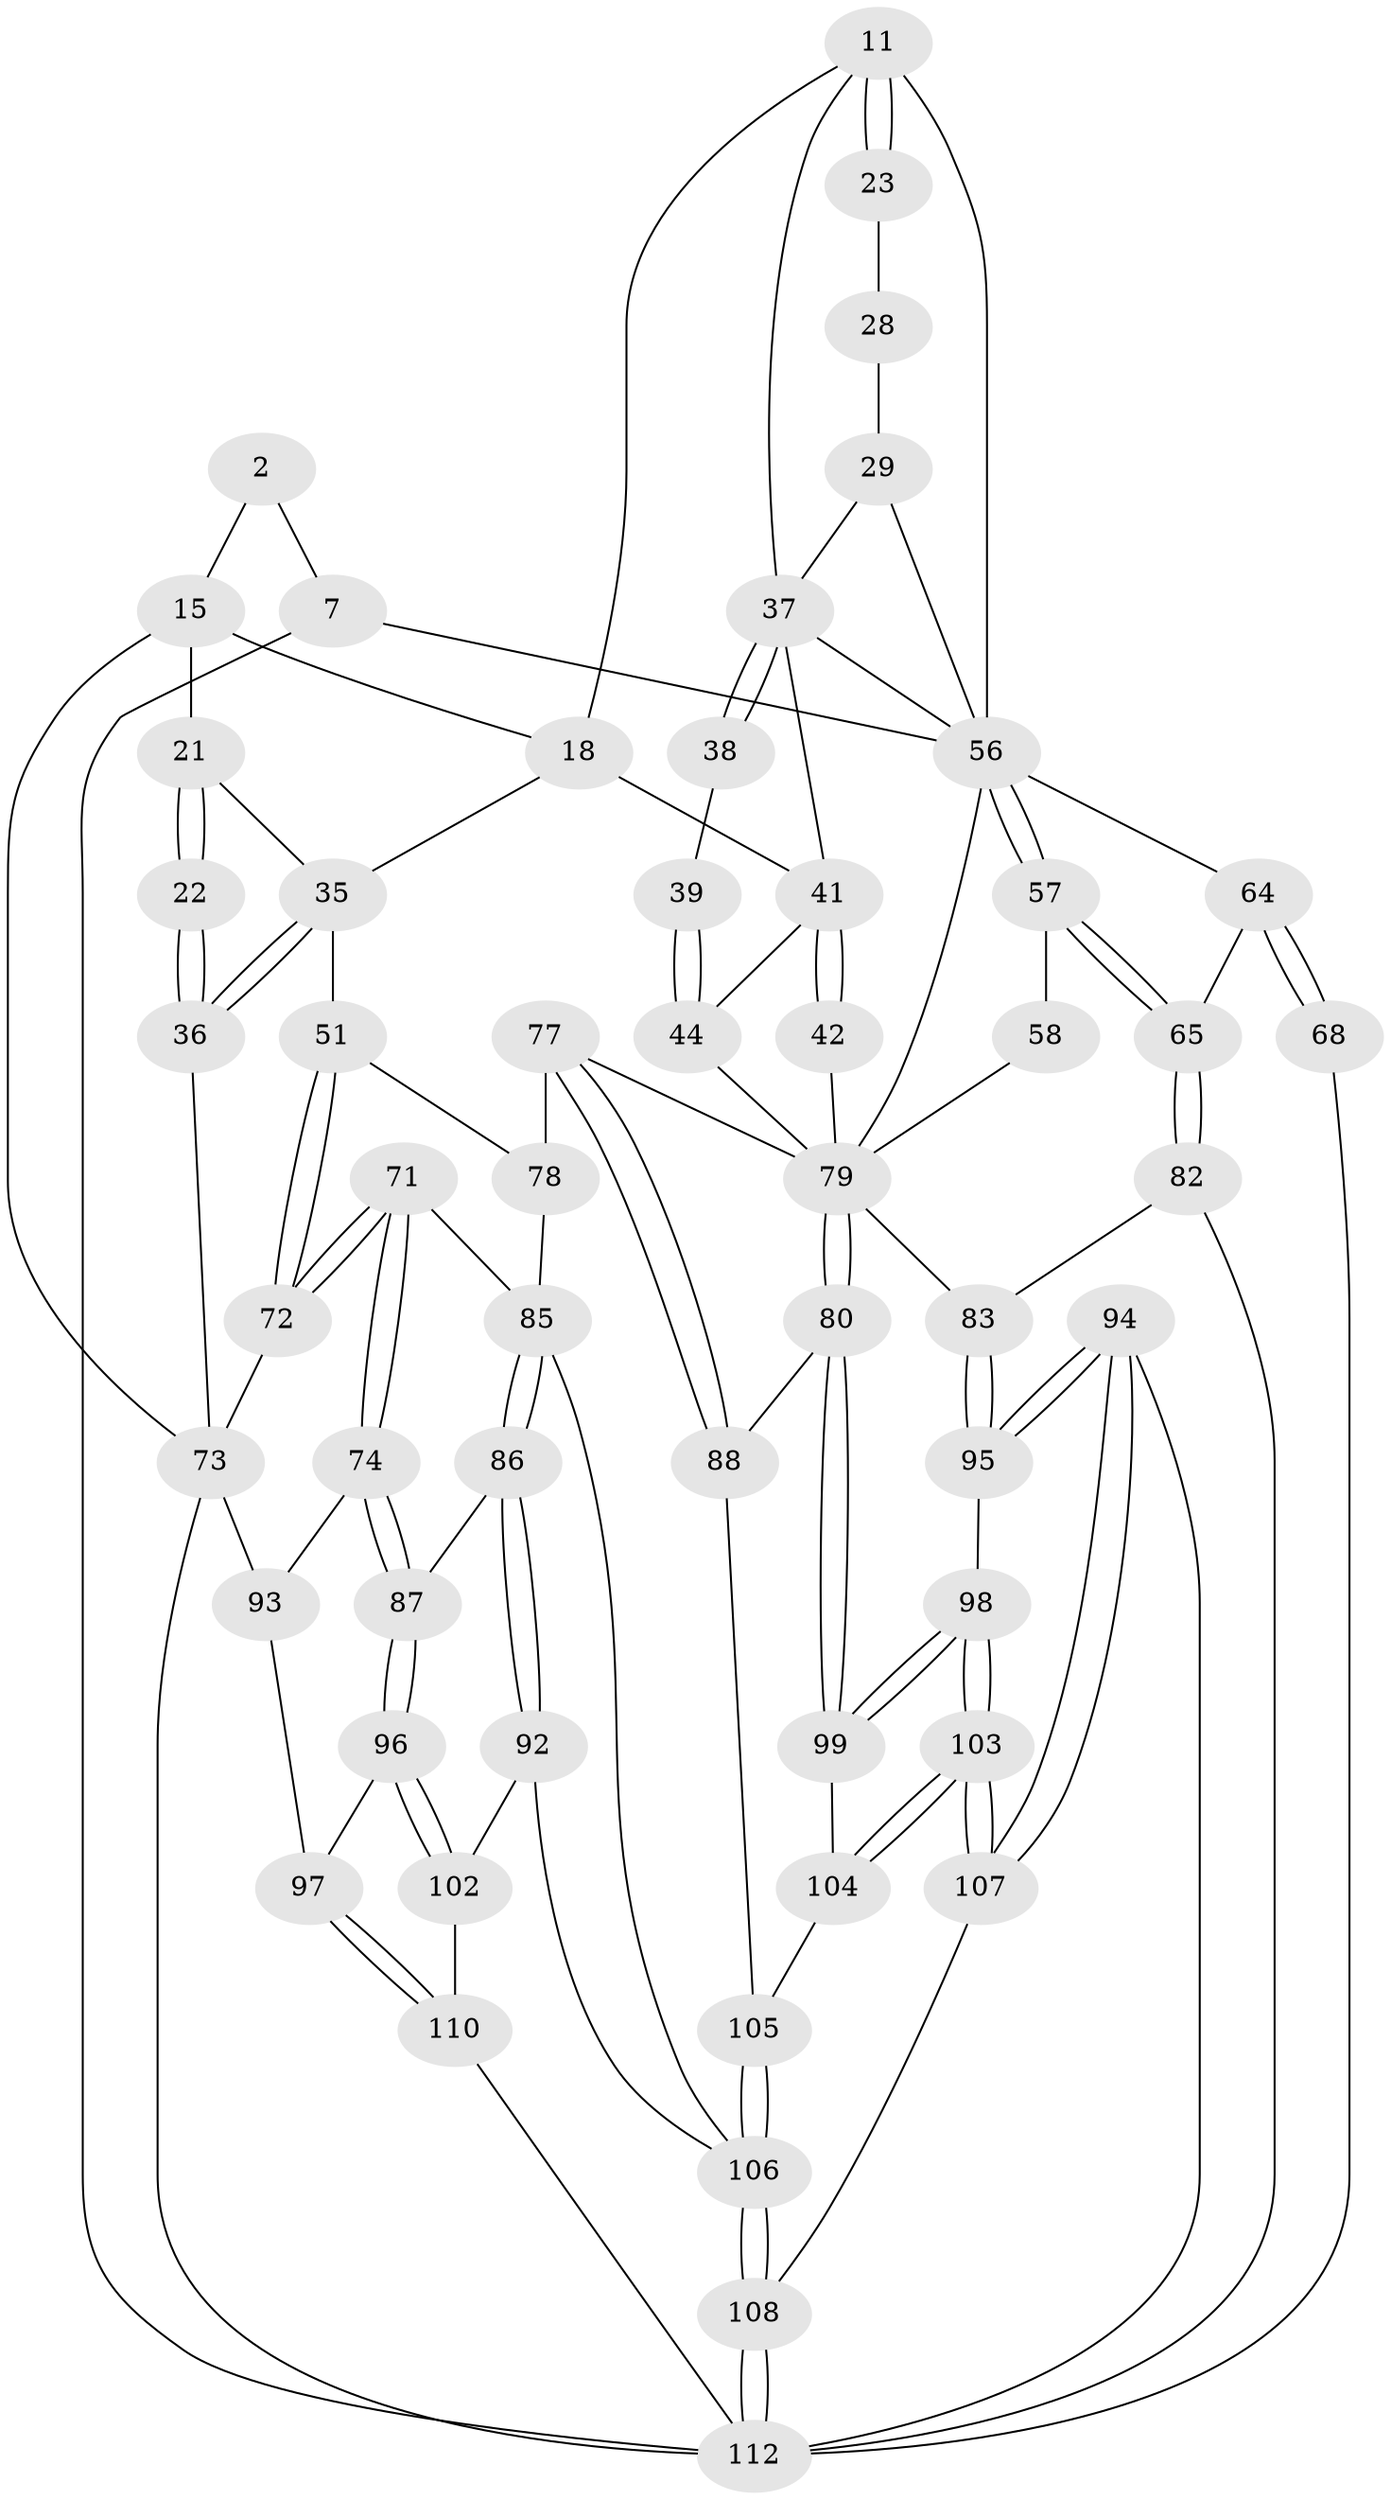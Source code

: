 // original degree distribution, {3: 0.03571428571428571, 5: 0.48214285714285715, 6: 0.24107142857142858, 4: 0.24107142857142858}
// Generated by graph-tools (version 1.1) at 2025/05/03/04/25 22:05:40]
// undirected, 56 vertices, 124 edges
graph export_dot {
graph [start="1"]
  node [color=gray90,style=filled];
  2 [pos="+0.45516696159457476+0",super="+1"];
  7 [pos="+1+0"];
  11 [pos="+0.8222038765112828+0.2347373945990591",super="+10+9"];
  15 [pos="+0+0.1965750549036286",super="+14"];
  18 [pos="+0.47686840692196925+0.22054756205472245",super="+4+6"];
  21 [pos="+0.2256633821090031+0.2240914418396843",super="+17+16"];
  22 [pos="+0+0.26650726225766413"];
  23 [pos="+0.8314997502501206+0.23594921977286923"];
  28 [pos="+0.8613012324841566+0.25706676661565814"];
  29 [pos="+0.9384275456604901+0.3953859546590848",super="+27"];
  35 [pos="+0.03459874608298975+0.395435459969716",super="+20"];
  36 [pos="+0+0.344048011446404"];
  37 [pos="+0.8833493921322045+0.4537298271672462",super="+30+31+32+12"];
  38 [pos="+0.824438633816323+0.4366298345394934"];
  39 [pos="+0.7920483328988899+0.4437413151009273"];
  41 [pos="+0.6904406308297267+0.37339870424688604",super="+34+25"];
  42 [pos="+0.6116864569020635+0.47535501850784684"];
  44 [pos="+0.7413388295383054+0.46594579584340723",super="+43+40"];
  51 [pos="+0.20402404129315957+0.5165763012239458",super="+50"];
  56 [pos="+0.9399997036615508+0.5798366260534431",super="+55"];
  57 [pos="+0.8844240789276379+0.631541617204739"];
  58 [pos="+0.8188143891851959+0.6139661084414548"];
  64 [pos="+0.9782766723975307+0.6538396047886202",super="+63"];
  65 [pos="+0.9097989906671919+0.7081772234422983"];
  68 [pos="+1+0.7582626033681682"];
  71 [pos="+0.21150445300030088+0.6543024291542275"];
  72 [pos="+0.1983205945384222+0.5638937662782174"];
  73 [pos="+0.11032457353645692+0.6232388402574632",super="+59+60"];
  74 [pos="+0.14796288815884337+0.7606796318744973"];
  77 [pos="+0.5012945514837458+0.714328054372789",super="+76"];
  78 [pos="+0.42104389493081085+0.6818211916097057",super="+69"];
  79 [pos="+0.7369390459814318+0.7463876929147675",super="+61+53"];
  80 [pos="+0.7201475595495775+0.7663139905933124"];
  82 [pos="+0.9090857606096991+0.7518009321750201"];
  83 [pos="+0.8683570537610779+0.773102748048618"];
  85 [pos="+0.33463848599875096+0.7700350505561412",super="+70+84"];
  86 [pos="+0.2422177321836313+0.8349922080061659"];
  87 [pos="+0.19752162762410402+0.8237959178833163"];
  88 [pos="+0.5129516914062839+0.7960176106915444",super="+81"];
  92 [pos="+0.2810983115300354+0.9096701780966393"];
  93 [pos="+0+0.7611282344421448",super="+75"];
  94 [pos="+1+1"];
  95 [pos="+0.8689259599250762+0.9332065216111242"];
  96 [pos="+0.1475372637655845+0.9018800757909184"];
  97 [pos="+0.0929215222596363+0.9498924930050411"];
  98 [pos="+0.7393367405630311+0.8660419025091505"];
  99 [pos="+0.7033246484969065+0.827627941153381"];
  102 [pos="+0.24895926556382356+0.9784468220115374"];
  103 [pos="+0.7399414352653324+1"];
  104 [pos="+0.6948141462171176+0.9842435024146982",super="+100"];
  105 [pos="+0.6387005668566443+0.9463029851441181",super="+101"];
  106 [pos="+0.4758786292301104+1",super="+91+90"];
  107 [pos="+0.8376942458639848+1"];
  108 [pos="+0.4728222096024539+1"];
  110 [pos="+0.09384337375611246+0.9548349640972228",super="+109"];
  112 [pos="+0.28801853577177383+1",super="+111"];
  2 -- 7 [weight=2];
  2 -- 15 [weight=2];
  7 -- 112;
  7 -- 56;
  11 -- 23 [weight=2];
  11 -- 23;
  11 -- 18;
  11 -- 56;
  11 -- 37;
  15 -- 18;
  15 -- 21;
  15 -- 73;
  18 -- 41 [weight=2];
  18 -- 35;
  21 -- 22 [weight=2];
  21 -- 22;
  21 -- 35;
  22 -- 36;
  22 -- 36;
  23 -- 28;
  28 -- 29 [weight=2];
  29 -- 37;
  29 -- 56;
  35 -- 36;
  35 -- 36;
  35 -- 51 [weight=2];
  36 -- 73;
  37 -- 38 [weight=2];
  37 -- 38;
  37 -- 41 [weight=2];
  37 -- 56;
  38 -- 39;
  39 -- 44 [weight=2];
  39 -- 44;
  41 -- 42 [weight=2];
  41 -- 42;
  41 -- 44 [weight=2];
  42 -- 79;
  44 -- 79;
  51 -- 72;
  51 -- 72;
  51 -- 78;
  56 -- 57;
  56 -- 57;
  56 -- 79;
  56 -- 64 [weight=2];
  57 -- 58;
  57 -- 65;
  57 -- 65;
  58 -- 79 [weight=2];
  64 -- 65;
  64 -- 68 [weight=2];
  64 -- 68;
  65 -- 82;
  65 -- 82;
  68 -- 112;
  71 -- 72;
  71 -- 72;
  71 -- 74;
  71 -- 74;
  71 -- 85;
  72 -- 73;
  73 -- 93 [weight=2];
  73 -- 112;
  74 -- 87;
  74 -- 87;
  74 -- 93;
  77 -- 78 [weight=2];
  77 -- 88 [weight=2];
  77 -- 88;
  77 -- 79;
  78 -- 85 [weight=2];
  79 -- 80;
  79 -- 80;
  79 -- 83;
  80 -- 99;
  80 -- 99;
  80 -- 88;
  82 -- 83;
  82 -- 112;
  83 -- 95;
  83 -- 95;
  85 -- 86;
  85 -- 86;
  85 -- 106;
  86 -- 87;
  86 -- 92;
  86 -- 92;
  87 -- 96;
  87 -- 96;
  88 -- 105;
  92 -- 102;
  92 -- 106;
  93 -- 97;
  94 -- 95;
  94 -- 95;
  94 -- 107;
  94 -- 107;
  94 -- 112;
  95 -- 98;
  96 -- 97;
  96 -- 102;
  96 -- 102;
  97 -- 110;
  97 -- 110;
  98 -- 99;
  98 -- 99;
  98 -- 103;
  98 -- 103;
  99 -- 104;
  102 -- 110;
  103 -- 104;
  103 -- 104;
  103 -- 107;
  103 -- 107;
  104 -- 105 [weight=2];
  105 -- 106 [weight=2];
  105 -- 106;
  106 -- 108;
  106 -- 108;
  107 -- 108;
  108 -- 112;
  108 -- 112;
  110 -- 112 [weight=2];
}
